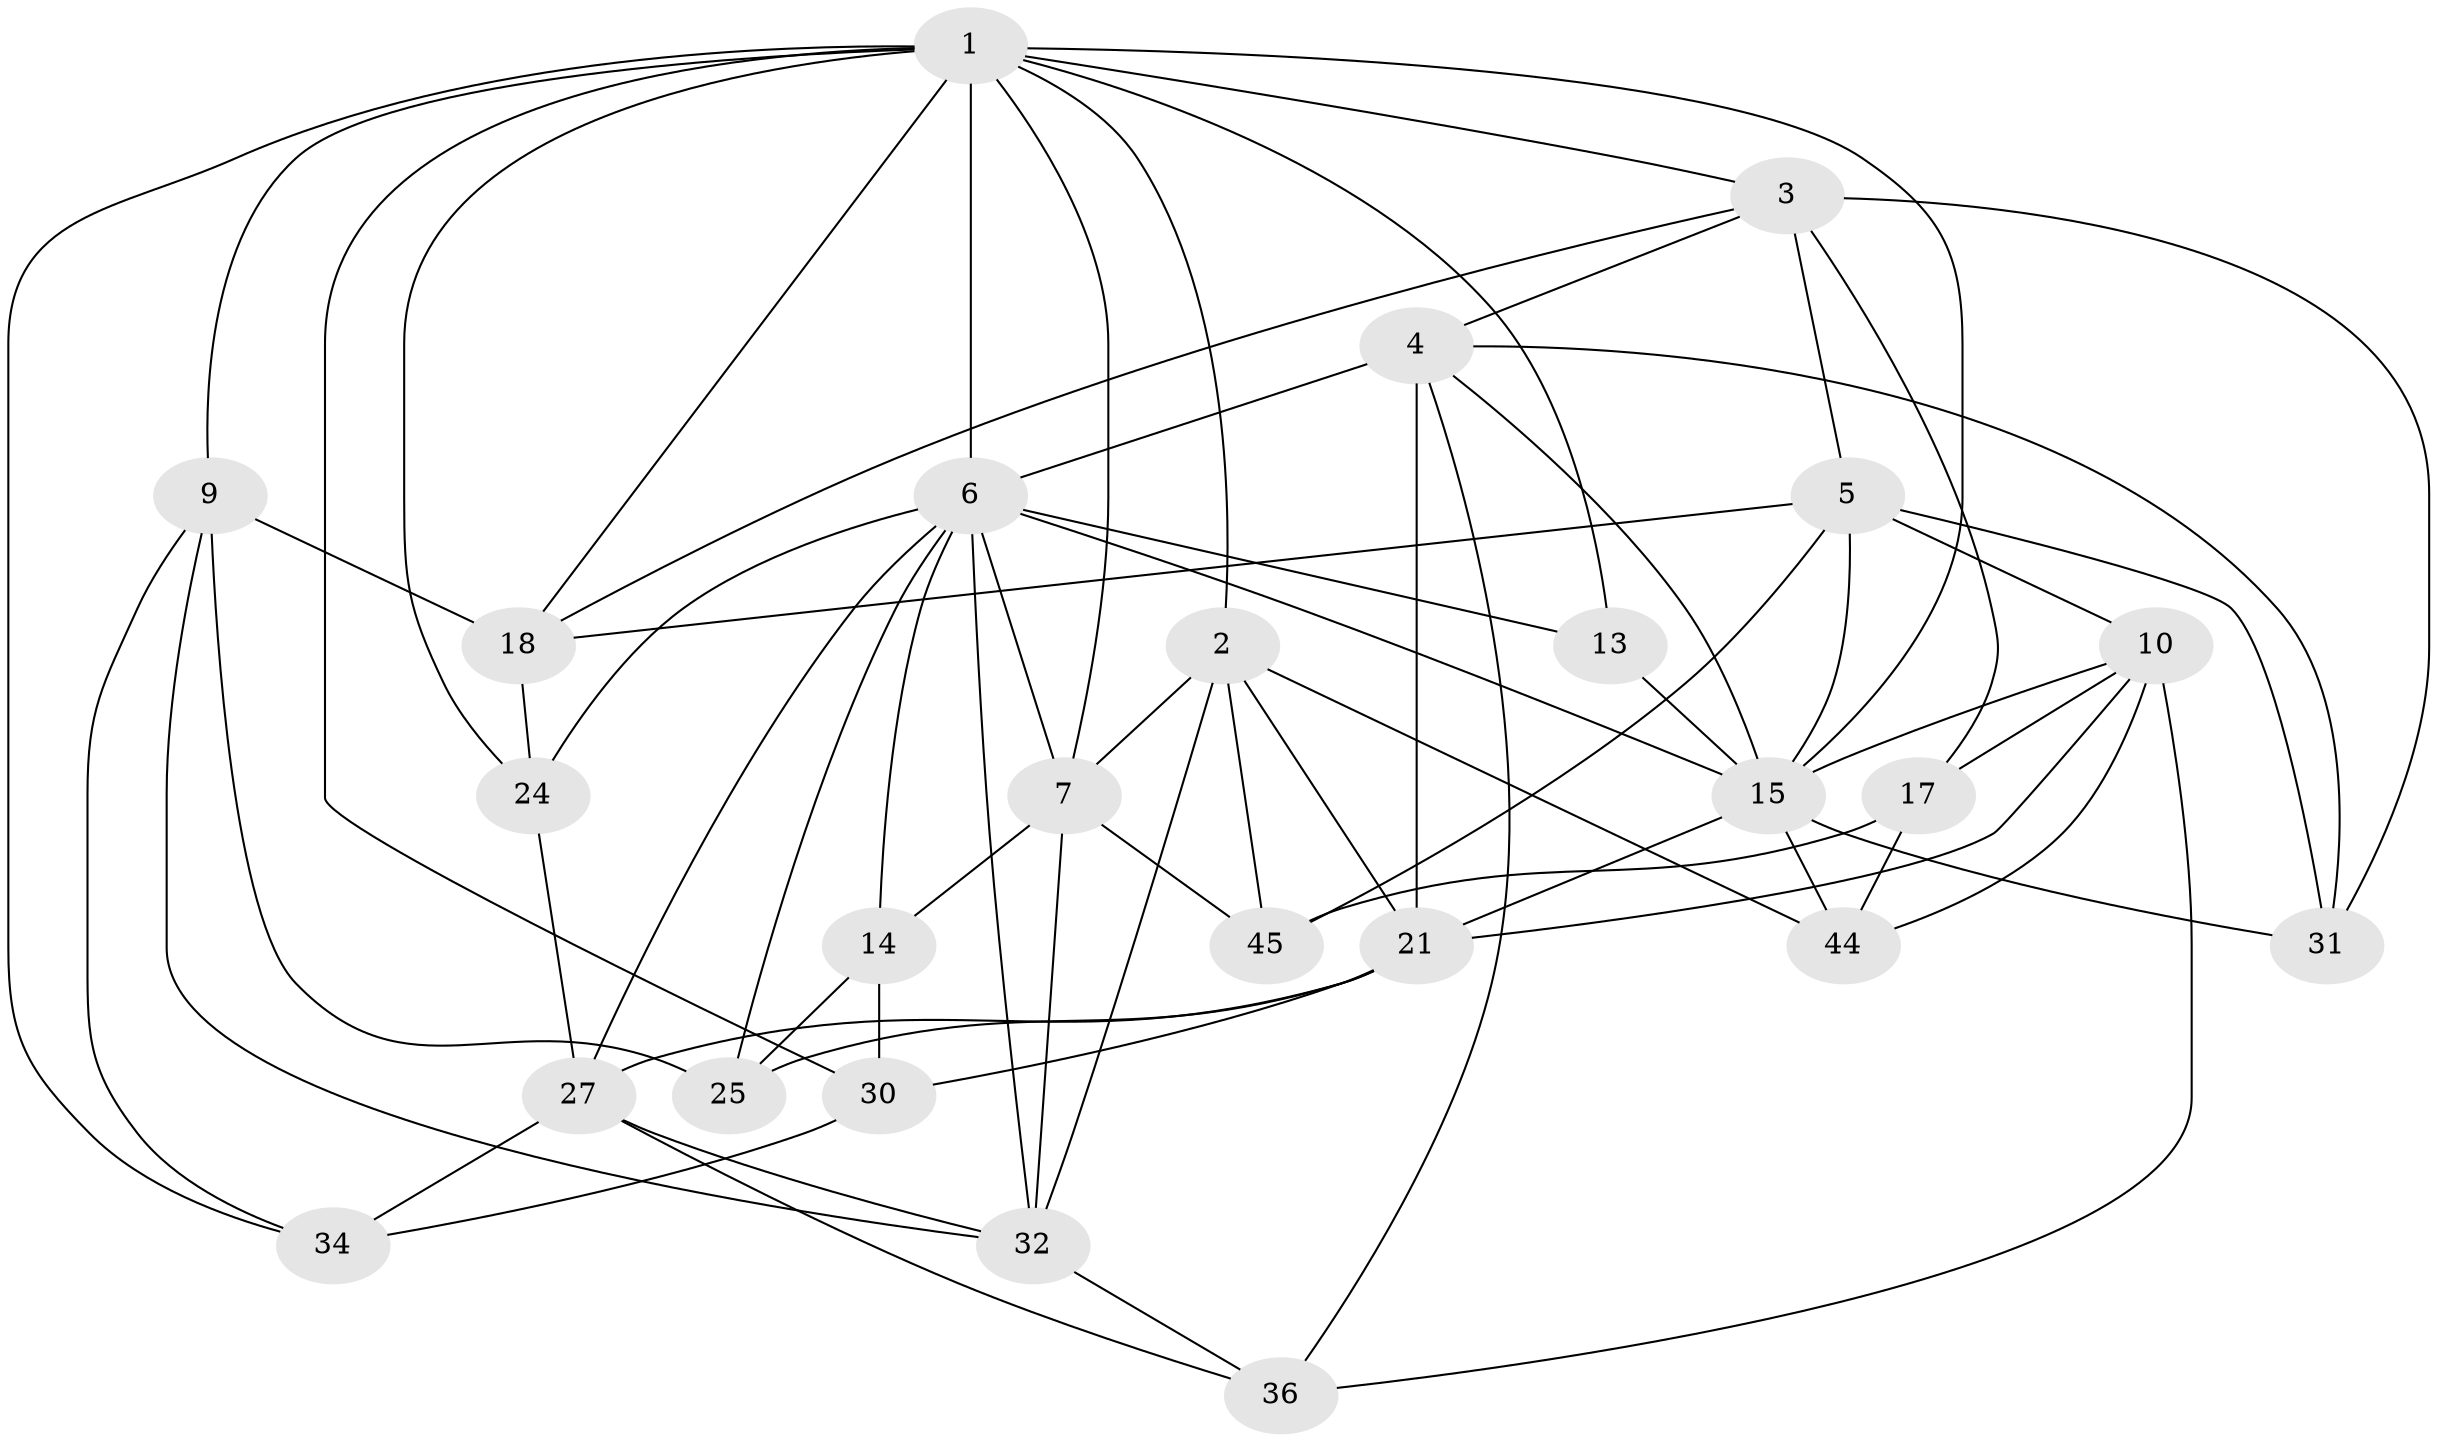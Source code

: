 // original degree distribution, {4: 1.0}
// Generated by graph-tools (version 1.1) at 2025/16/03/09/25 04:16:23]
// undirected, 25 vertices, 69 edges
graph export_dot {
graph [start="1"]
  node [color=gray90,style=filled];
  1 [super="+23+11"];
  2 [super="+41"];
  3 [super="+20"];
  4 [super="+12"];
  5 [super="+38"];
  6 [super="+8+33"];
  7 [super="+40"];
  9 [super="+39"];
  10 [super="+35"];
  13;
  14;
  15 [super="+19+16"];
  17;
  18 [super="+42"];
  21 [super="+29"];
  24;
  25;
  27 [super="+46"];
  30;
  31;
  32 [super="+48"];
  34;
  36;
  44;
  45;
  1 -- 18;
  1 -- 3;
  1 -- 34;
  1 -- 6 [weight=2];
  1 -- 2;
  1 -- 7;
  1 -- 9;
  1 -- 13;
  1 -- 15;
  1 -- 24;
  1 -- 30;
  2 -- 32;
  2 -- 7;
  2 -- 45;
  2 -- 44;
  2 -- 21;
  3 -- 17;
  3 -- 31;
  3 -- 4;
  3 -- 5;
  3 -- 18;
  4 -- 6 [weight=2];
  4 -- 36;
  4 -- 21 [weight=2];
  4 -- 31;
  4 -- 15;
  5 -- 31;
  5 -- 45;
  5 -- 10;
  5 -- 18;
  5 -- 15;
  6 -- 14;
  6 -- 32;
  6 -- 13;
  6 -- 24;
  6 -- 25;
  6 -- 27;
  6 -- 7;
  6 -- 15;
  7 -- 45;
  7 -- 14;
  7 -- 32;
  9 -- 34;
  9 -- 18 [weight=2];
  9 -- 25;
  9 -- 32;
  10 -- 36;
  10 -- 17;
  10 -- 44;
  10 -- 15;
  10 -- 21;
  13 -- 15 [weight=2];
  14 -- 30;
  14 -- 25;
  15 -- 44;
  15 -- 21;
  15 -- 31;
  17 -- 45;
  17 -- 44;
  18 -- 24;
  21 -- 27;
  21 -- 25;
  21 -- 30;
  24 -- 27;
  27 -- 34;
  27 -- 36;
  27 -- 32;
  30 -- 34;
  32 -- 36;
}
